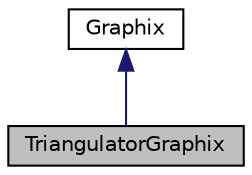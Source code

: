 digraph "TriangulatorGraphix"
{
  edge [fontname="Helvetica",fontsize="10",labelfontname="Helvetica",labelfontsize="10"];
  node [fontname="Helvetica",fontsize="10",shape=record];
  Node0 [label="TriangulatorGraphix",height=0.2,width=0.4,color="black", fillcolor="grey75", style="filled", fontcolor="black"];
  Node1 -> Node0 [dir="back",color="midnightblue",fontsize="10",style="solid",fontname="Helvetica"];
  Node1 [label="Graphix",height=0.2,width=0.4,color="black", fillcolor="white", style="filled",URL="$classGraphix.html",tooltip="Class for handling graphics using OpenGL. "];
}

